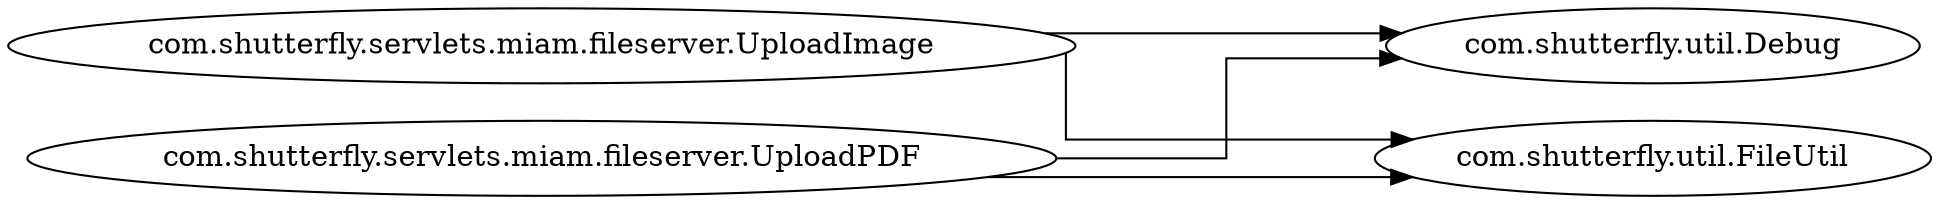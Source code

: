 digraph dependencyGraph {
 concentrate=true;
 rankdir="LR"; 
ranksep="2.0";
"com.shutterfly.servlets.miam.fileserver.UploadImage"; 
"com.shutterfly.servlets.miam.fileserver.UploadImage"->"com.shutterfly.util.Debug";
"com.shutterfly.servlets.miam.fileserver.UploadImage"->"com.shutterfly.util.FileUtil";
"com.shutterfly.servlets.miam.fileserver.UploadPDF"; 
"com.shutterfly.servlets.miam.fileserver.UploadPDF"->"com.shutterfly.util.Debug";
"com.shutterfly.servlets.miam.fileserver.UploadPDF"->"com.shutterfly.util.FileUtil";
splines="ortho";
}